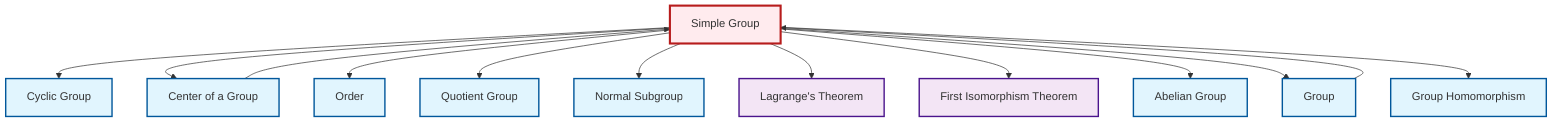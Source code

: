 graph TD
    classDef definition fill:#e1f5fe,stroke:#01579b,stroke-width:2px
    classDef theorem fill:#f3e5f5,stroke:#4a148c,stroke-width:2px
    classDef axiom fill:#fff3e0,stroke:#e65100,stroke-width:2px
    classDef example fill:#e8f5e9,stroke:#1b5e20,stroke-width:2px
    classDef current fill:#ffebee,stroke:#b71c1c,stroke-width:3px
    def-abelian-group["Abelian Group"]:::definition
    def-normal-subgroup["Normal Subgroup"]:::definition
    def-homomorphism["Group Homomorphism"]:::definition
    def-simple-group["Simple Group"]:::definition
    thm-lagrange["Lagrange's Theorem"]:::theorem
    def-order["Order"]:::definition
    def-quotient-group["Quotient Group"]:::definition
    thm-first-isomorphism["First Isomorphism Theorem"]:::theorem
    def-cyclic-group["Cyclic Group"]:::definition
    def-group["Group"]:::definition
    def-center-of-group["Center of a Group"]:::definition
    def-group --> def-simple-group
    def-center-of-group --> def-simple-group
    def-simple-group --> def-cyclic-group
    def-simple-group --> def-center-of-group
    def-simple-group --> def-order
    def-simple-group --> def-quotient-group
    def-simple-group --> def-normal-subgroup
    def-simple-group --> thm-lagrange
    def-simple-group --> thm-first-isomorphism
    def-simple-group --> def-abelian-group
    def-simple-group --> def-group
    def-simple-group --> def-homomorphism
    class def-simple-group current